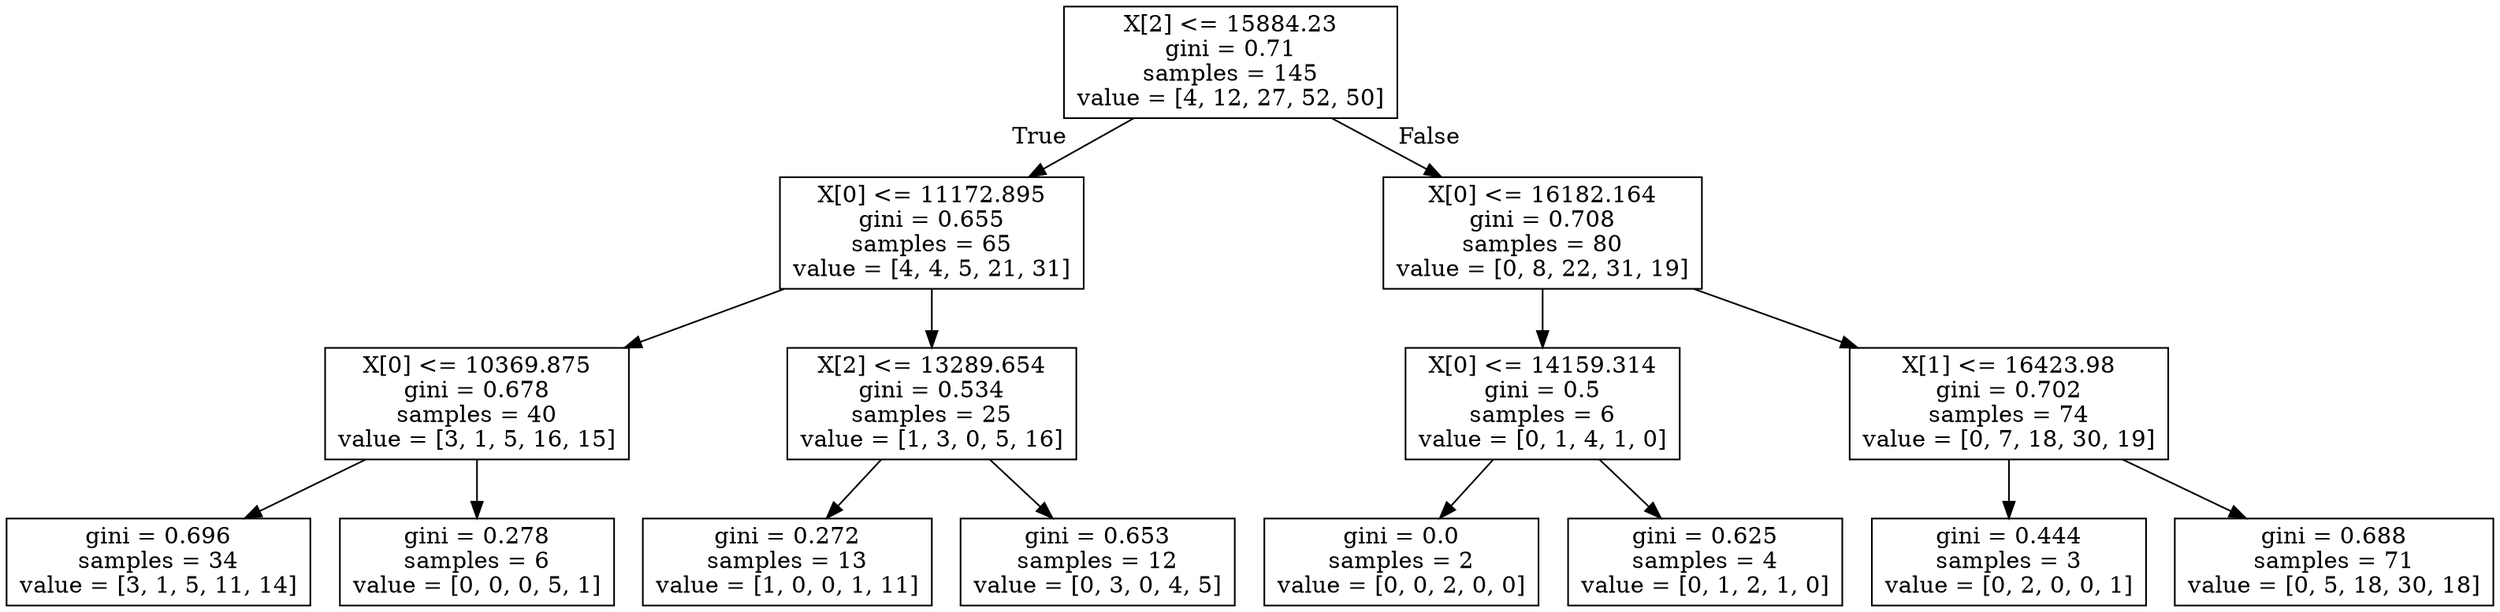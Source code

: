 digraph Tree {
node [shape=box] ;
0 [label="X[2] <= 15884.23\ngini = 0.71\nsamples = 145\nvalue = [4, 12, 27, 52, 50]"] ;
1 [label="X[0] <= 11172.895\ngini = 0.655\nsamples = 65\nvalue = [4, 4, 5, 21, 31]"] ;
0 -> 1 [labeldistance=2.5, labelangle=45, headlabel="True"] ;
2 [label="X[0] <= 10369.875\ngini = 0.678\nsamples = 40\nvalue = [3, 1, 5, 16, 15]"] ;
1 -> 2 ;
3 [label="gini = 0.696\nsamples = 34\nvalue = [3, 1, 5, 11, 14]"] ;
2 -> 3 ;
4 [label="gini = 0.278\nsamples = 6\nvalue = [0, 0, 0, 5, 1]"] ;
2 -> 4 ;
5 [label="X[2] <= 13289.654\ngini = 0.534\nsamples = 25\nvalue = [1, 3, 0, 5, 16]"] ;
1 -> 5 ;
6 [label="gini = 0.272\nsamples = 13\nvalue = [1, 0, 0, 1, 11]"] ;
5 -> 6 ;
7 [label="gini = 0.653\nsamples = 12\nvalue = [0, 3, 0, 4, 5]"] ;
5 -> 7 ;
8 [label="X[0] <= 16182.164\ngini = 0.708\nsamples = 80\nvalue = [0, 8, 22, 31, 19]"] ;
0 -> 8 [labeldistance=2.5, labelangle=-45, headlabel="False"] ;
9 [label="X[0] <= 14159.314\ngini = 0.5\nsamples = 6\nvalue = [0, 1, 4, 1, 0]"] ;
8 -> 9 ;
10 [label="gini = 0.0\nsamples = 2\nvalue = [0, 0, 2, 0, 0]"] ;
9 -> 10 ;
11 [label="gini = 0.625\nsamples = 4\nvalue = [0, 1, 2, 1, 0]"] ;
9 -> 11 ;
12 [label="X[1] <= 16423.98\ngini = 0.702\nsamples = 74\nvalue = [0, 7, 18, 30, 19]"] ;
8 -> 12 ;
13 [label="gini = 0.444\nsamples = 3\nvalue = [0, 2, 0, 0, 1]"] ;
12 -> 13 ;
14 [label="gini = 0.688\nsamples = 71\nvalue = [0, 5, 18, 30, 18]"] ;
12 -> 14 ;
}